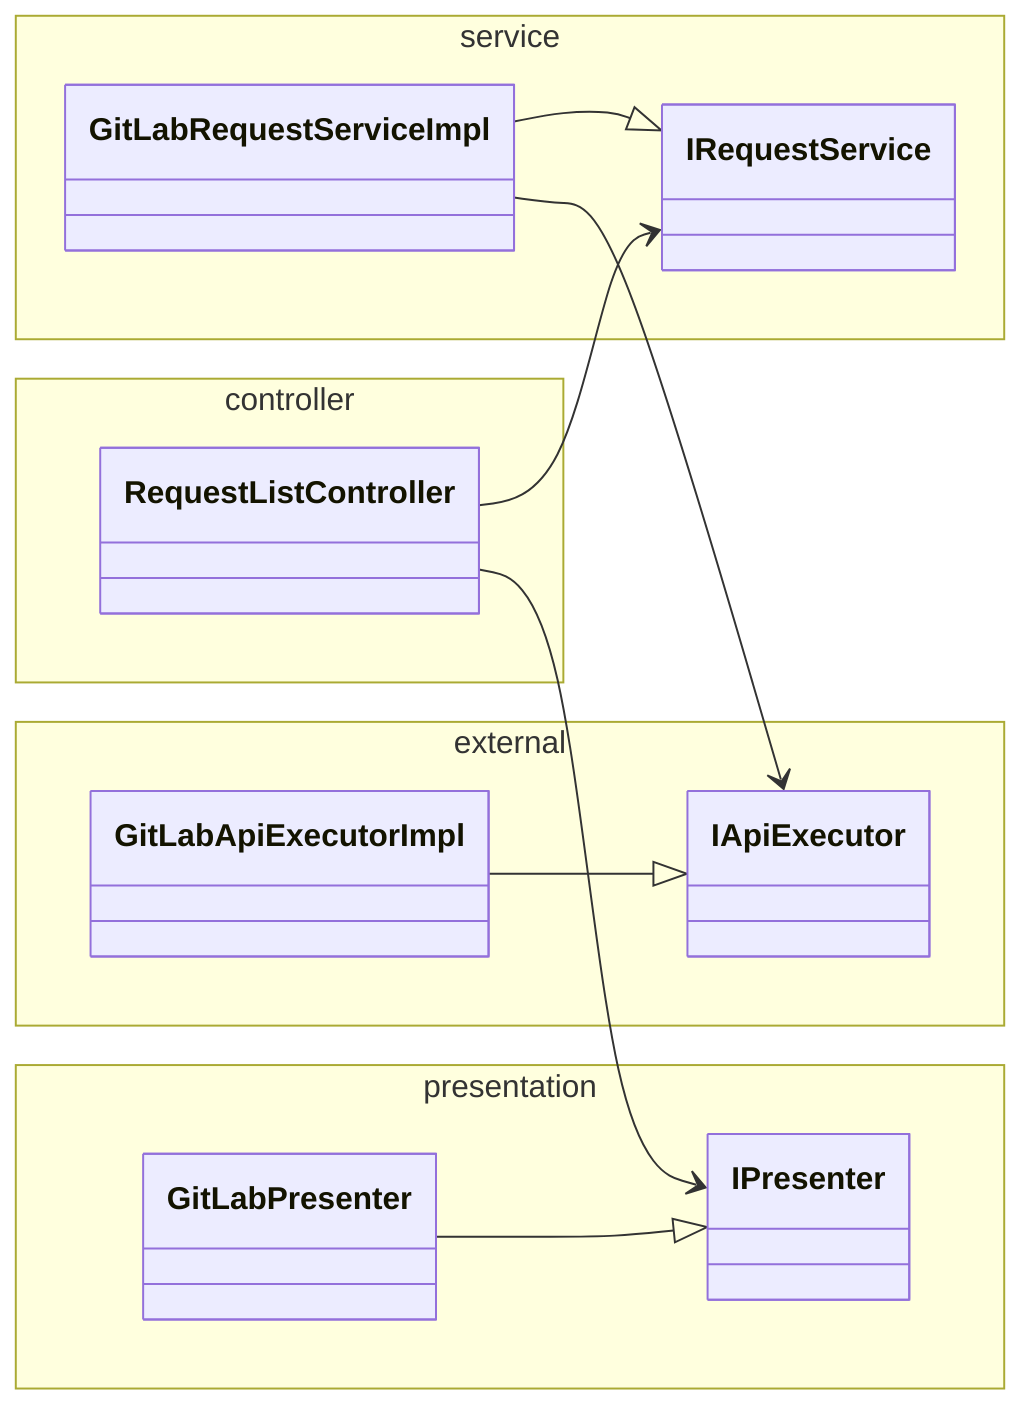 classDiagram
    direction LR
    namespace controller {
      class RequestListController
    }
    namespace service {
      class IRequestService {
      }

      class GitLabRequestServiceImpl {
      }
    }
    namespace external {
      class IApiExecutor {
      }

      class GitLabApiExecutorImpl {
      }
    }

    namespace presentation {
      class IPresenter {

      }

      class GitLabPresenter {
      }
    }

    %% controller
    RequestListController --> IRequestService
    RequestListController --> IPresenter

    %% service
    GitLabRequestServiceImpl --|> IRequestService
    GitLabRequestServiceImpl --> IApiExecutor

    %% external
    GitLabApiExecutorImpl --|> IApiExecutor

    %% presentation
    GitLabPresenter --|> IPresenter
